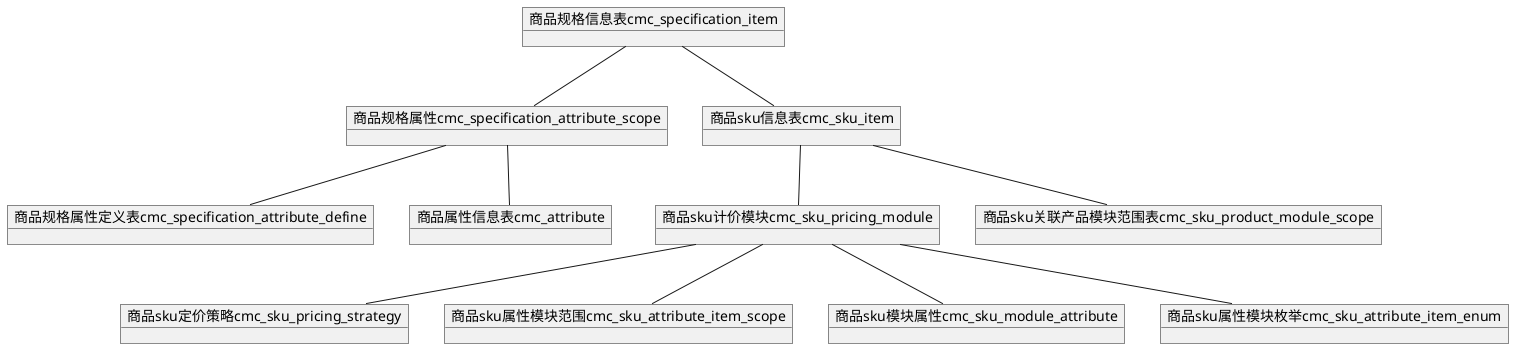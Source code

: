 @startuml
object 商品规格信息表cmc_specification_item{

}


object 商品规格属性cmc_specification_attribute_scope{

}

object 商品规格属性定义表cmc_specification_attribute_define{

}

object 商品属性信息表cmc_attribute {

}


object 商品sku信息表cmc_sku_item{

}

object 商品sku计价模块cmc_sku_pricing_module{

}

object 商品sku定价策略cmc_sku_pricing_strategy {

}

object 商品sku属性模块范围cmc_sku_attribute_item_scope {

}

object 商品sku模块属性cmc_sku_module_attribute {

}

object 商品sku属性模块枚举cmc_sku_attribute_item_enum {

}

object 商品sku关联产品模块范围表cmc_sku_product_module_scope {

}


商品规格信息表cmc_specification_item -- 商品sku信息表cmc_sku_item
商品规格信息表cmc_specification_item -- 商品规格属性cmc_specification_attribute_scope
商品规格属性cmc_specification_attribute_scope -- 商品属性信息表cmc_attribute

商品规格属性cmc_specification_attribute_scope -- 商品规格属性定义表cmc_specification_attribute_define



商品sku信息表cmc_sku_item --  商品sku计价模块cmc_sku_pricing_module
商品sku信息表cmc_sku_item -- 商品sku关联产品模块范围表cmc_sku_product_module_scope
商品sku计价模块cmc_sku_pricing_module -- 商品sku属性模块枚举cmc_sku_attribute_item_enum
商品sku计价模块cmc_sku_pricing_module -- 商品sku模块属性cmc_sku_module_attribute
商品sku计价模块cmc_sku_pricing_module -- 商品sku属性模块范围cmc_sku_attribute_item_scope
商品sku计价模块cmc_sku_pricing_module -- 商品sku定价策略cmc_sku_pricing_strategy

'商品sku属性模块枚举cmc_sku_attribute_item_enum -- 商品属性信息表cmc_attribute
'商品sku属性模块范围cmc_sku_attribute_item_scope -- 商品属性信息表cmc_attribute


@enduml


@enduml
